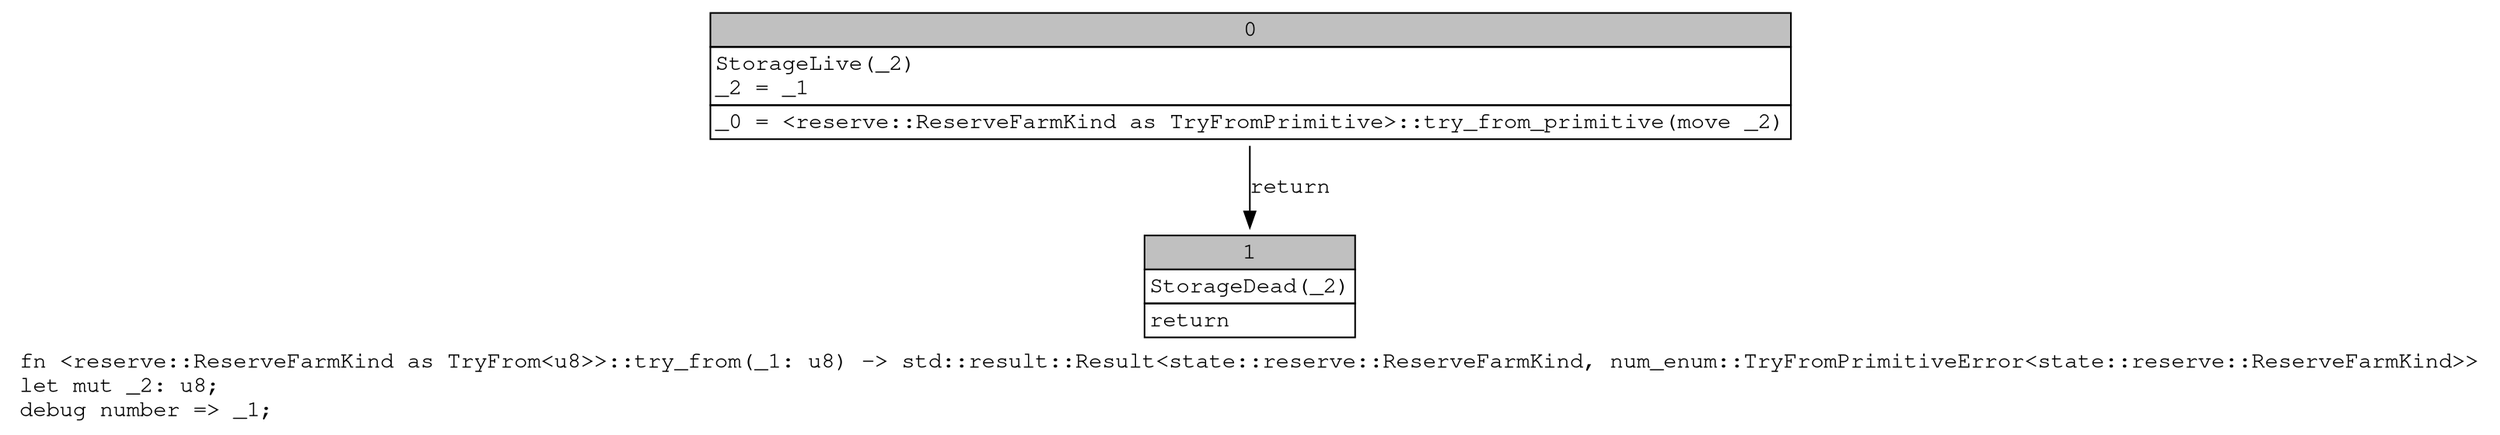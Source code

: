 digraph Mir_0_9182 {
    graph [fontname="Courier, monospace"];
    node [fontname="Courier, monospace"];
    edge [fontname="Courier, monospace"];
    label=<fn &lt;reserve::ReserveFarmKind as TryFrom&lt;u8&gt;&gt;::try_from(_1: u8) -&gt; std::result::Result&lt;state::reserve::ReserveFarmKind, num_enum::TryFromPrimitiveError&lt;state::reserve::ReserveFarmKind&gt;&gt;<br align="left"/>let mut _2: u8;<br align="left"/>debug number =&gt; _1;<br align="left"/>>;
    bb0__0_9182 [shape="none", label=<<table border="0" cellborder="1" cellspacing="0"><tr><td bgcolor="gray" align="center" colspan="1">0</td></tr><tr><td align="left" balign="left">StorageLive(_2)<br/>_2 = _1<br/></td></tr><tr><td align="left">_0 = &lt;reserve::ReserveFarmKind as TryFromPrimitive&gt;::try_from_primitive(move _2)</td></tr></table>>];
    bb1__0_9182 [shape="none", label=<<table border="0" cellborder="1" cellspacing="0"><tr><td bgcolor="gray" align="center" colspan="1">1</td></tr><tr><td align="left" balign="left">StorageDead(_2)<br/></td></tr><tr><td align="left">return</td></tr></table>>];
    bb0__0_9182 -> bb1__0_9182 [label="return"];
}
